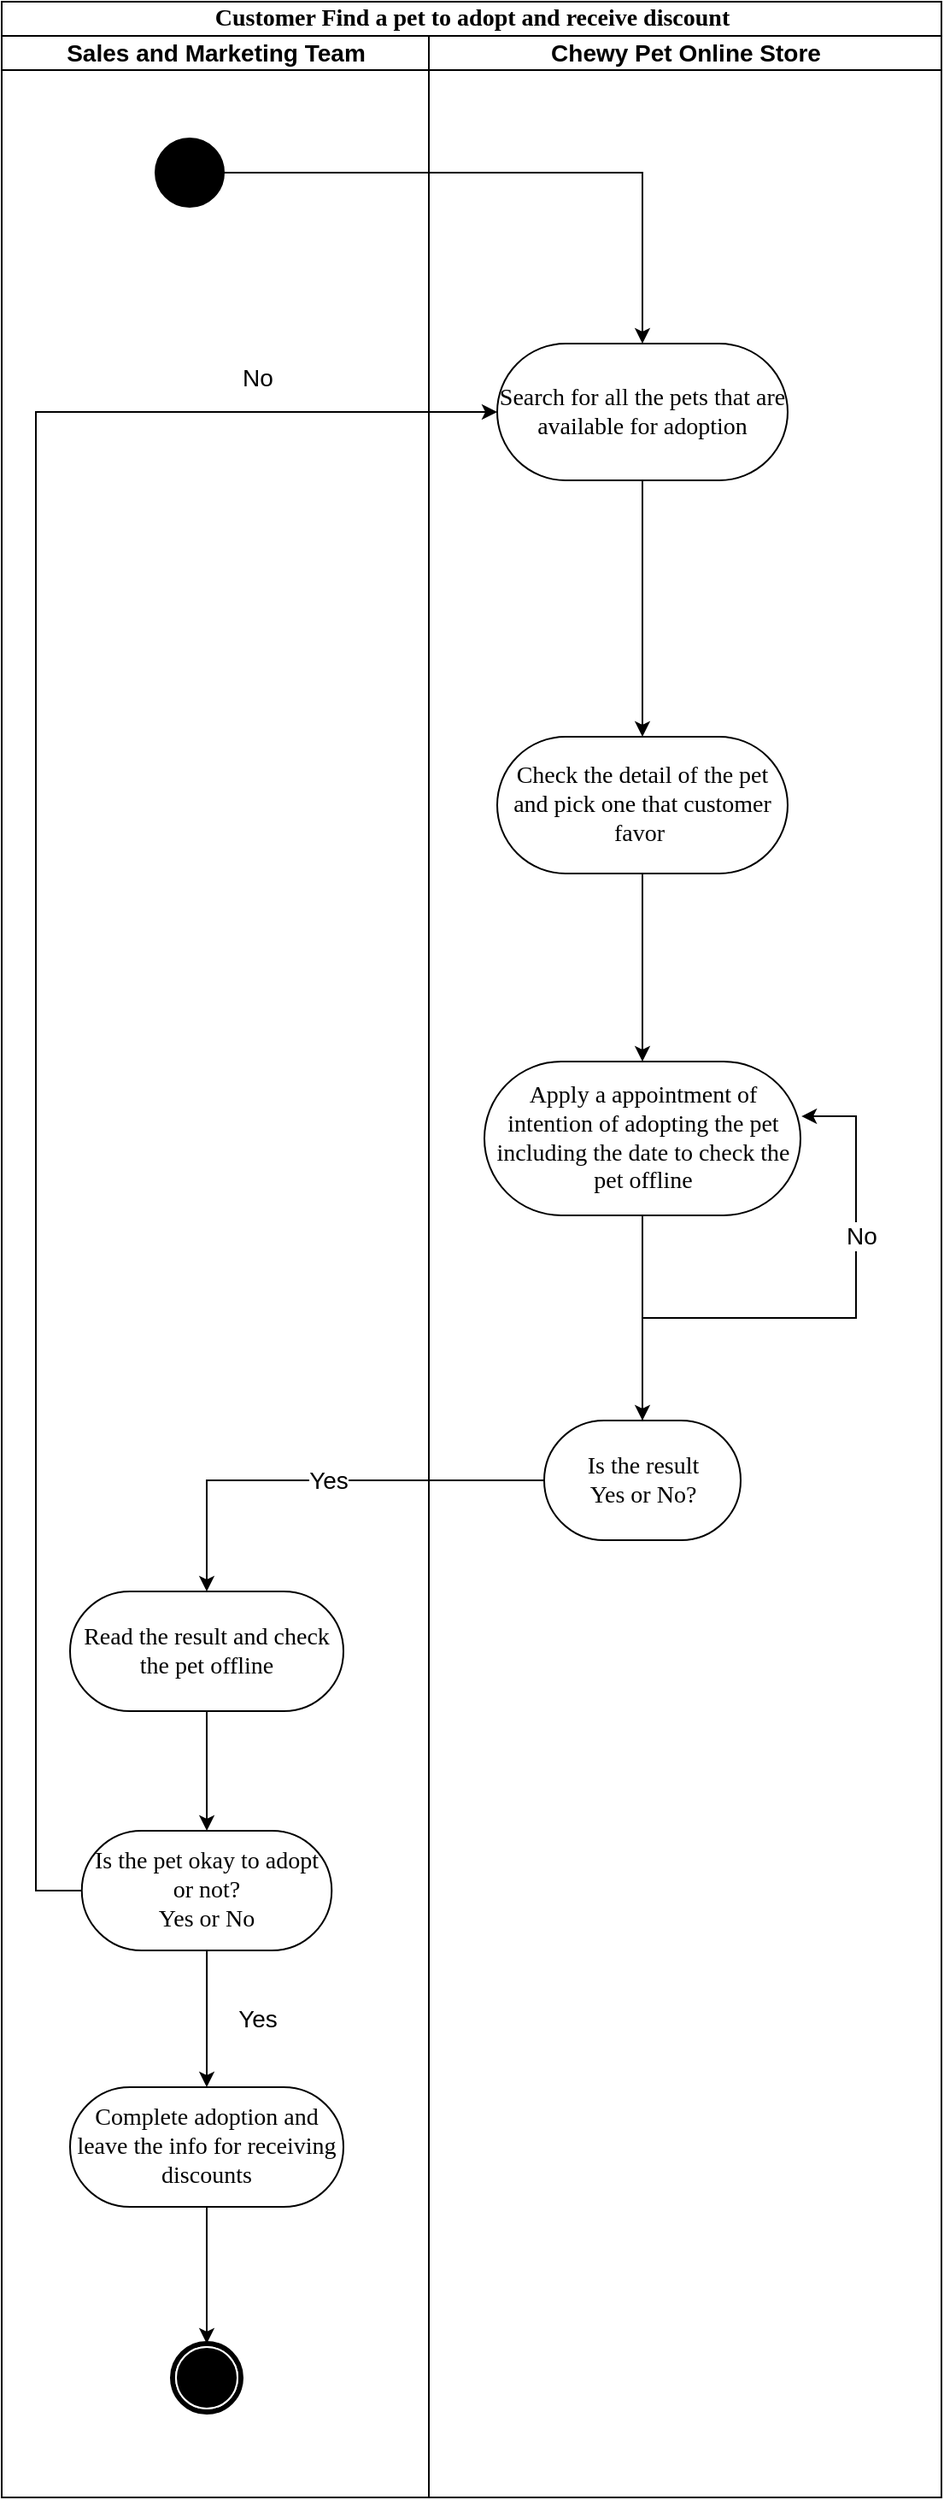 <mxfile version="14.8.2" type="github">
  <diagram id="ILR5aInfTF4RnpTa8RhZ" name="第 1 页">
    <mxGraphModel dx="2249" dy="762" grid="1" gridSize="10" guides="1" tooltips="1" connect="1" arrows="1" fold="1" page="1" pageScale="1" pageWidth="827" pageHeight="1169" math="0" shadow="0">
      <root>
        <mxCell id="0" />
        <mxCell id="1" parent="0" />
        <mxCell id="G5ESKOITI9DtzEETc8f5-1" value="Customer Find a pet to adopt and receive discount" style="swimlane;html=1;childLayout=stackLayout;startSize=20;rounded=0;shadow=0;comic=0;labelBackgroundColor=none;strokeWidth=1;fontFamily=Verdana;fontSize=14;align=center;" vertex="1" parent="1">
          <mxGeometry x="-200" y="20" width="550" height="1460" as="geometry">
            <mxRectangle x="40" y="10" width="390" height="20" as="alternateBounds" />
          </mxGeometry>
        </mxCell>
        <mxCell id="G5ESKOITI9DtzEETc8f5-2" value="Sales and Marketing Team" style="swimlane;html=1;startSize=20;fontSize=14;" vertex="1" parent="G5ESKOITI9DtzEETc8f5-1">
          <mxGeometry y="20" width="250" height="1440" as="geometry" />
        </mxCell>
        <mxCell id="G5ESKOITI9DtzEETc8f5-3" value="" style="ellipse;whiteSpace=wrap;html=1;rounded=0;shadow=0;comic=0;labelBackgroundColor=none;strokeWidth=1;fillColor=#000000;fontFamily=Verdana;fontSize=14;align=center;" vertex="1" parent="G5ESKOITI9DtzEETc8f5-2">
          <mxGeometry x="90" y="60" width="40" height="40" as="geometry" />
        </mxCell>
        <mxCell id="G5ESKOITI9DtzEETc8f5-4" value="" style="shape=mxgraph.bpmn.shape;html=1;verticalLabelPosition=bottom;labelBackgroundColor=#ffffff;verticalAlign=top;perimeter=ellipsePerimeter;outline=end;symbol=terminate;rounded=0;shadow=0;comic=0;strokeWidth=1;fontFamily=Verdana;fontSize=14;align=center;" vertex="1" parent="G5ESKOITI9DtzEETc8f5-2">
          <mxGeometry x="100" y="1350" width="40" height="40" as="geometry" />
        </mxCell>
        <mxCell id="G5ESKOITI9DtzEETc8f5-49" style="edgeStyle=orthogonalEdgeStyle;rounded=0;orthogonalLoop=1;jettySize=auto;html=1;fontSize=14;" edge="1" parent="G5ESKOITI9DtzEETc8f5-2" source="G5ESKOITI9DtzEETc8f5-38" target="G5ESKOITI9DtzEETc8f5-47">
          <mxGeometry relative="1" as="geometry" />
        </mxCell>
        <mxCell id="G5ESKOITI9DtzEETc8f5-38" value="Read the result and check the pet offline" style="whiteSpace=wrap;html=1;rounded=1;shadow=0;fontFamily=Verdana;strokeWidth=1;arcSize=50;comic=0;fontSize=14;" vertex="1" parent="G5ESKOITI9DtzEETc8f5-2">
          <mxGeometry x="40" y="910" width="160" height="70" as="geometry" />
        </mxCell>
        <mxCell id="G5ESKOITI9DtzEETc8f5-47" value="Is the pet okay to adopt or not?&lt;br style=&quot;font-size: 14px;&quot;&gt;Yes or No" style="whiteSpace=wrap;html=1;rounded=1;shadow=0;fontFamily=Verdana;strokeWidth=1;arcSize=50;comic=0;fontSize=14;" vertex="1" parent="G5ESKOITI9DtzEETc8f5-2">
          <mxGeometry x="46.88" y="1050" width="146.25" height="70" as="geometry" />
        </mxCell>
        <mxCell id="G5ESKOITI9DtzEETc8f5-52" style="edgeStyle=orthogonalEdgeStyle;rounded=0;orthogonalLoop=1;jettySize=auto;html=1;fontSize=14;" edge="1" parent="G5ESKOITI9DtzEETc8f5-2" source="G5ESKOITI9DtzEETc8f5-46" target="G5ESKOITI9DtzEETc8f5-4">
          <mxGeometry relative="1" as="geometry" />
        </mxCell>
        <mxCell id="G5ESKOITI9DtzEETc8f5-46" value="Complete adoption and leave the info for receiving discounts" style="whiteSpace=wrap;html=1;rounded=1;shadow=0;fontFamily=Verdana;strokeWidth=1;arcSize=50;comic=0;fontSize=14;" vertex="1" parent="G5ESKOITI9DtzEETc8f5-2">
          <mxGeometry x="40" y="1200" width="160" height="70" as="geometry" />
        </mxCell>
        <mxCell id="G5ESKOITI9DtzEETc8f5-51" style="edgeStyle=orthogonalEdgeStyle;rounded=0;orthogonalLoop=1;jettySize=auto;html=1;fontSize=14;entryX=0.5;entryY=0;entryDx=0;entryDy=0;" edge="1" parent="G5ESKOITI9DtzEETc8f5-2" source="G5ESKOITI9DtzEETc8f5-47" target="G5ESKOITI9DtzEETc8f5-46">
          <mxGeometry relative="1" as="geometry">
            <mxPoint x="120.005" y="1240" as="targetPoint" />
          </mxGeometry>
        </mxCell>
        <mxCell id="G5ESKOITI9DtzEETc8f5-53" value="Yes" style="text;html=1;strokeColor=none;fillColor=none;align=center;verticalAlign=middle;whiteSpace=wrap;rounded=0;fontSize=14;" vertex="1" parent="G5ESKOITI9DtzEETc8f5-2">
          <mxGeometry x="130" y="1150" width="40" height="20" as="geometry" />
        </mxCell>
        <mxCell id="G5ESKOITI9DtzEETc8f5-54" value="No" style="text;html=1;strokeColor=none;fillColor=none;align=center;verticalAlign=middle;whiteSpace=wrap;rounded=0;fontSize=14;" vertex="1" parent="G5ESKOITI9DtzEETc8f5-2">
          <mxGeometry x="130" y="190" width="40" height="20" as="geometry" />
        </mxCell>
        <mxCell id="G5ESKOITI9DtzEETc8f5-9" value="Chewy Pet Online Store" style="swimlane;html=1;startSize=20;fontSize=14;" vertex="1" parent="G5ESKOITI9DtzEETc8f5-1">
          <mxGeometry x="250" y="20" width="300" height="1440" as="geometry" />
        </mxCell>
        <mxCell id="G5ESKOITI9DtzEETc8f5-33" style="edgeStyle=orthogonalEdgeStyle;rounded=0;orthogonalLoop=1;jettySize=auto;html=1;entryX=0.5;entryY=0;entryDx=0;entryDy=0;fontSize=14;" edge="1" parent="G5ESKOITI9DtzEETc8f5-9" source="G5ESKOITI9DtzEETc8f5-25" target="G5ESKOITI9DtzEETc8f5-27">
          <mxGeometry relative="1" as="geometry" />
        </mxCell>
        <mxCell id="G5ESKOITI9DtzEETc8f5-25" value="Search for all the pets that are available for adoption" style="whiteSpace=wrap;html=1;rounded=1;shadow=0;fontFamily=Verdana;strokeWidth=1;arcSize=50;comic=0;fontSize=14;" vertex="1" parent="G5ESKOITI9DtzEETc8f5-9">
          <mxGeometry x="40" y="180" width="170" height="80" as="geometry" />
        </mxCell>
        <mxCell id="G5ESKOITI9DtzEETc8f5-34" style="edgeStyle=orthogonalEdgeStyle;rounded=0;orthogonalLoop=1;jettySize=auto;html=1;fontSize=14;" edge="1" parent="G5ESKOITI9DtzEETc8f5-9" source="G5ESKOITI9DtzEETc8f5-27" target="G5ESKOITI9DtzEETc8f5-32">
          <mxGeometry relative="1" as="geometry" />
        </mxCell>
        <mxCell id="G5ESKOITI9DtzEETc8f5-27" value="Check the detail of the pet and pick one that customer favor&amp;nbsp;" style="whiteSpace=wrap;html=1;rounded=1;shadow=0;fontFamily=Verdana;strokeWidth=1;arcSize=50;comic=0;fontSize=14;" vertex="1" parent="G5ESKOITI9DtzEETc8f5-9">
          <mxGeometry x="40" y="410" width="170" height="80" as="geometry" />
        </mxCell>
        <mxCell id="G5ESKOITI9DtzEETc8f5-37" style="edgeStyle=orthogonalEdgeStyle;rounded=0;orthogonalLoop=1;jettySize=auto;html=1;fontSize=14;" edge="1" parent="G5ESKOITI9DtzEETc8f5-9" source="G5ESKOITI9DtzEETc8f5-32" target="G5ESKOITI9DtzEETc8f5-36">
          <mxGeometry relative="1" as="geometry" />
        </mxCell>
        <mxCell id="G5ESKOITI9DtzEETc8f5-32" value="Apply a appointment of intention of adopting the pet including the date to check the pet offline" style="whiteSpace=wrap;html=1;rounded=1;shadow=0;fontFamily=Verdana;strokeWidth=1;arcSize=50;comic=0;fontSize=14;" vertex="1" parent="G5ESKOITI9DtzEETc8f5-9">
          <mxGeometry x="32.5" y="600" width="185" height="90" as="geometry" />
        </mxCell>
        <mxCell id="G5ESKOITI9DtzEETc8f5-44" style="edgeStyle=orthogonalEdgeStyle;rounded=0;orthogonalLoop=1;jettySize=auto;html=1;entryX=1.003;entryY=0.356;entryDx=0;entryDy=0;entryPerimeter=0;fontSize=14;" edge="1" parent="G5ESKOITI9DtzEETc8f5-9" source="G5ESKOITI9DtzEETc8f5-36" target="G5ESKOITI9DtzEETc8f5-32">
          <mxGeometry relative="1" as="geometry">
            <Array as="points">
              <mxPoint x="125" y="750" />
              <mxPoint x="250" y="750" />
              <mxPoint x="250" y="632" />
            </Array>
          </mxGeometry>
        </mxCell>
        <mxCell id="G5ESKOITI9DtzEETc8f5-45" value="No" style="edgeLabel;html=1;align=center;verticalAlign=middle;resizable=0;points=[];fontSize=14;" vertex="1" connectable="0" parent="G5ESKOITI9DtzEETc8f5-44">
          <mxGeometry x="0.391" y="-3" relative="1" as="geometry">
            <mxPoint as="offset" />
          </mxGeometry>
        </mxCell>
        <mxCell id="G5ESKOITI9DtzEETc8f5-36" value="Is the result &lt;br style=&quot;font-size: 14px;&quot;&gt;Yes or No?" style="whiteSpace=wrap;html=1;rounded=1;shadow=0;fontFamily=Verdana;strokeWidth=1;arcSize=50;comic=0;fontSize=14;" vertex="1" parent="G5ESKOITI9DtzEETc8f5-9">
          <mxGeometry x="67.5" y="810" width="115" height="70" as="geometry" />
        </mxCell>
        <mxCell id="G5ESKOITI9DtzEETc8f5-26" style="edgeStyle=orthogonalEdgeStyle;rounded=0;orthogonalLoop=1;jettySize=auto;html=1;fontSize=14;exitX=1;exitY=0.5;exitDx=0;exitDy=0;" edge="1" parent="G5ESKOITI9DtzEETc8f5-1" source="G5ESKOITI9DtzEETc8f5-3" target="G5ESKOITI9DtzEETc8f5-25">
          <mxGeometry relative="1" as="geometry">
            <mxPoint x="195" y="250" as="sourcePoint" />
          </mxGeometry>
        </mxCell>
        <mxCell id="G5ESKOITI9DtzEETc8f5-40" style="edgeStyle=orthogonalEdgeStyle;rounded=0;orthogonalLoop=1;jettySize=auto;html=1;fontSize=14;" edge="1" parent="G5ESKOITI9DtzEETc8f5-1" source="G5ESKOITI9DtzEETc8f5-36" target="G5ESKOITI9DtzEETc8f5-38">
          <mxGeometry relative="1" as="geometry" />
        </mxCell>
        <mxCell id="G5ESKOITI9DtzEETc8f5-42" value="Yes" style="edgeLabel;html=1;align=center;verticalAlign=middle;resizable=0;points=[];fontSize=14;" vertex="1" connectable="0" parent="G5ESKOITI9DtzEETc8f5-40">
          <mxGeometry x="0.224" relative="1" as="geometry">
            <mxPoint x="34" as="offset" />
          </mxGeometry>
        </mxCell>
        <mxCell id="G5ESKOITI9DtzEETc8f5-50" style="edgeStyle=orthogonalEdgeStyle;rounded=0;orthogonalLoop=1;jettySize=auto;html=1;entryX=0;entryY=0.5;entryDx=0;entryDy=0;fontSize=14;" edge="1" parent="G5ESKOITI9DtzEETc8f5-1" source="G5ESKOITI9DtzEETc8f5-47" target="G5ESKOITI9DtzEETc8f5-25">
          <mxGeometry relative="1" as="geometry">
            <Array as="points">
              <mxPoint x="20" y="1105" />
              <mxPoint x="20" y="240" />
            </Array>
          </mxGeometry>
        </mxCell>
      </root>
    </mxGraphModel>
  </diagram>
</mxfile>
